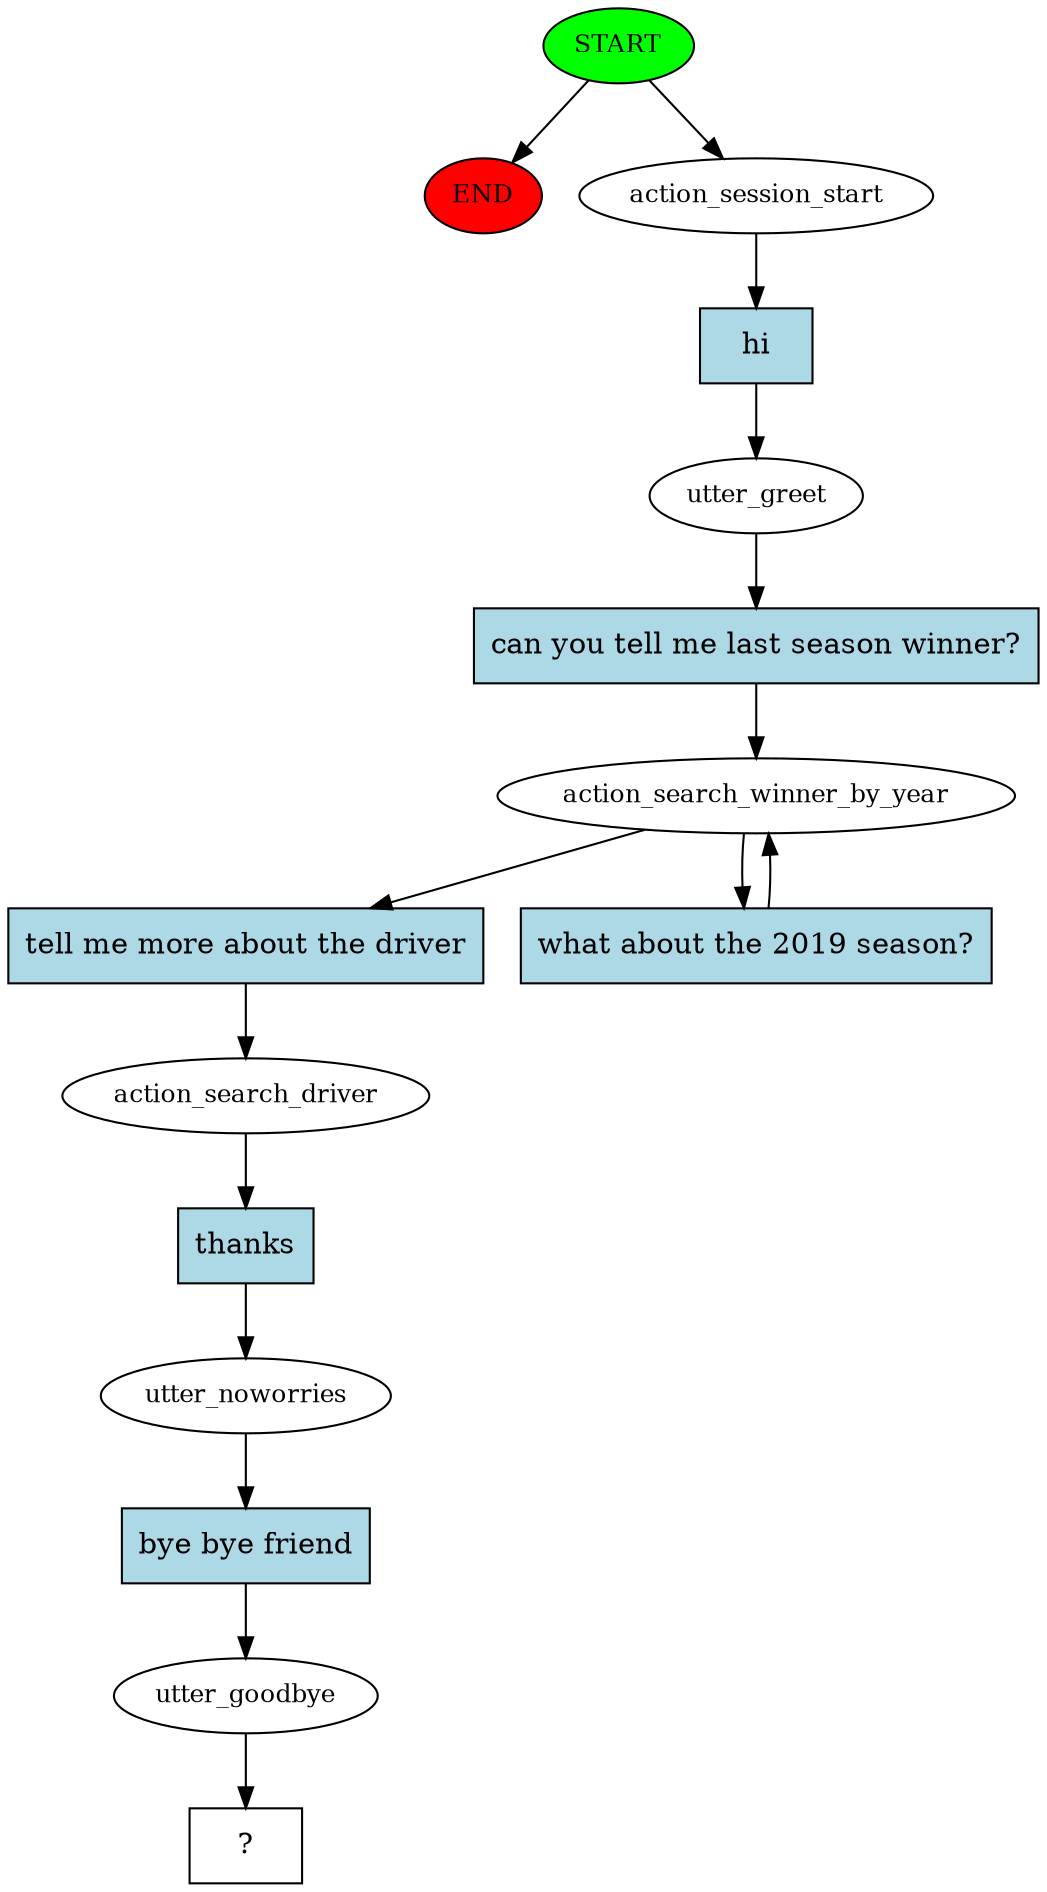 digraph  {
0 [class="start active", fillcolor=green, fontsize=12, label=START, style=filled];
"-1" [class=end, fillcolor=red, fontsize=12, label=END, style=filled];
1 [class=active, fontsize=12, label=action_session_start];
2 [class=active, fontsize=12, label=utter_greet];
3 [class=active, fontsize=12, label=action_search_winner_by_year];
5 [class=active, fontsize=12, label=action_search_driver];
6 [class=active, fontsize=12, label=utter_noworries];
7 [class=active, fontsize=12, label=utter_goodbye];
8 [class="intent dashed active", label="  ?  ", shape=rect];
9 [class="intent active", fillcolor=lightblue, label=hi, shape=rect, style=filled];
10 [class="intent active", fillcolor=lightblue, label="can you tell me last season winner?", shape=rect, style=filled];
11 [class="intent active", fillcolor=lightblue, label="tell me more about the driver", shape=rect, style=filled];
12 [class="intent active", fillcolor=lightblue, label="what about the 2019 season?", shape=rect, style=filled];
13 [class="intent active", fillcolor=lightblue, label=thanks, shape=rect, style=filled];
14 [class="intent active", fillcolor=lightblue, label="bye bye friend", shape=rect, style=filled];
0 -> "-1"  [class="", key=NONE, label=""];
0 -> 1  [class=active, key=NONE, label=""];
1 -> 9  [class=active, key=0];
2 -> 10  [class=active, key=0];
3 -> 11  [class=active, key=0];
3 -> 12  [class=active, key=0];
5 -> 13  [class=active, key=0];
6 -> 14  [class=active, key=0];
7 -> 8  [class=active, key=NONE, label=""];
9 -> 2  [class=active, key=0];
10 -> 3  [class=active, key=0];
11 -> 5  [class=active, key=0];
12 -> 3  [class=active, key=0];
13 -> 6  [class=active, key=0];
14 -> 7  [class=active, key=0];
}
